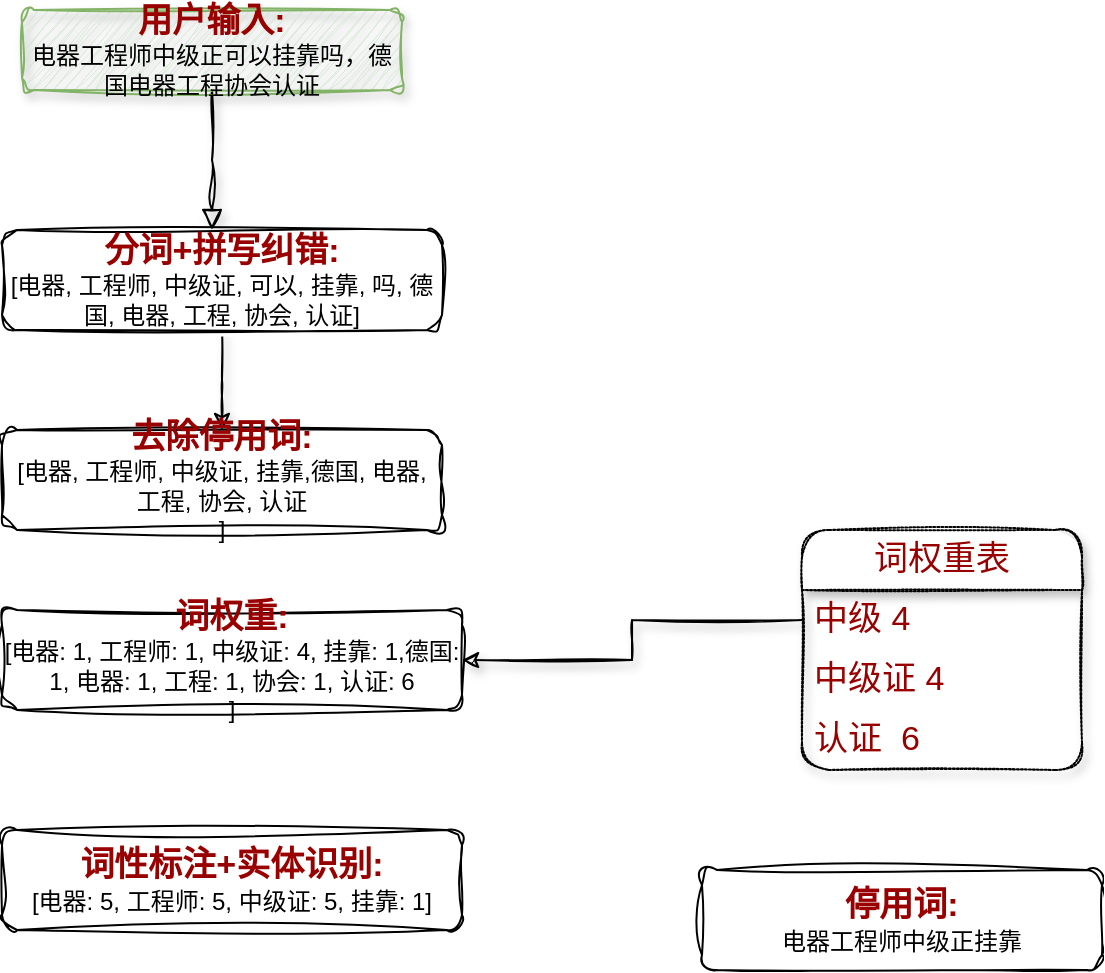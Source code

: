 <mxfile version="20.8.19" type="github">
  <diagram id="C5RBs43oDa-KdzZeNtuy" name="Page-1">
    <mxGraphModel dx="1434" dy="764" grid="1" gridSize="10" guides="1" tooltips="1" connect="1" arrows="1" fold="1" page="1" pageScale="1" pageWidth="827" pageHeight="1169" math="0" shadow="0">
      <root>
        <mxCell id="WIyWlLk6GJQsqaUBKTNV-0" />
        <mxCell id="WIyWlLk6GJQsqaUBKTNV-1" parent="WIyWlLk6GJQsqaUBKTNV-0" />
        <mxCell id="WIyWlLk6GJQsqaUBKTNV-2" value="" style="rounded=0;html=1;jettySize=auto;orthogonalLoop=1;fontSize=11;endArrow=block;endFill=0;endSize=8;strokeWidth=1;shadow=1;labelBackgroundColor=none;edgeStyle=elbowEdgeStyle;sketch=1;curveFitting=1;jiggle=2;" parent="WIyWlLk6GJQsqaUBKTNV-1" source="WIyWlLk6GJQsqaUBKTNV-3" target="WIyWlLk6GJQsqaUBKTNV-7" edge="1">
          <mxGeometry relative="1" as="geometry">
            <mxPoint x="255" y="170" as="targetPoint" />
          </mxGeometry>
        </mxCell>
        <mxCell id="WIyWlLk6GJQsqaUBKTNV-3" value="&lt;b style=&quot;font-size: 17px;&quot;&gt;&lt;font style=&quot;font-size: 17px;&quot; color=&quot;#990000&quot;&gt;用户输入:&lt;/font&gt;&lt;br&gt;&lt;/b&gt;电器工程师中级正可以挂靠吗，德国电器工程协会认证" style="rounded=1;whiteSpace=wrap;html=1;fontSize=12;glass=0;strokeWidth=1;shadow=1;sketch=1;curveFitting=1;jiggle=2;fillColor=#d5e8d4;strokeColor=#82b366;" parent="WIyWlLk6GJQsqaUBKTNV-1" vertex="1">
          <mxGeometry x="160" y="80" width="190" height="40" as="geometry" />
        </mxCell>
        <mxCell id="9ntHC3iBTA-ZRn23DrVT-5" style="edgeStyle=elbowEdgeStyle;rounded=0;sketch=1;orthogonalLoop=1;jettySize=auto;html=1;exitX=0.5;exitY=1;exitDx=0;exitDy=0;shadow=1;fontSize=17;fontColor=#990000;" edge="1" parent="WIyWlLk6GJQsqaUBKTNV-1" source="WIyWlLk6GJQsqaUBKTNV-7" target="9ntHC3iBTA-ZRn23DrVT-2">
          <mxGeometry relative="1" as="geometry" />
        </mxCell>
        <mxCell id="WIyWlLk6GJQsqaUBKTNV-7" value="&lt;b style=&quot;border-color: var(--border-color); font-size: 17px;&quot;&gt;&lt;font style=&quot;border-color: var(--border-color);&quot; color=&quot;#990000&quot;&gt;分词+拼写纠错:&lt;/font&gt;&lt;br style=&quot;border-color: var(--border-color);&quot;&gt;&lt;/b&gt;[电器, 工程师, 中级证, 可以, 挂靠, 吗, 德国, 电器, 工程, 协会, 认证]" style="rounded=1;whiteSpace=wrap;html=1;fontSize=12;glass=0;strokeWidth=1;shadow=0;sketch=1;curveFitting=1;jiggle=2;" parent="WIyWlLk6GJQsqaUBKTNV-1" vertex="1">
          <mxGeometry x="150" y="190" width="220" height="50" as="geometry" />
        </mxCell>
        <mxCell id="9ntHC3iBTA-ZRn23DrVT-2" value="&lt;b style=&quot;border-color: var(--border-color); font-size: 17px;&quot;&gt;&lt;font style=&quot;border-color: var(--border-color);&quot; color=&quot;#990000&quot;&gt;去除停用词:&lt;br&gt;&lt;/font&gt;&lt;/b&gt;[电器, 工程师, 中级证, 挂靠,德国, 电器, 工程, 协会, 认证&lt;br&gt;]" style="rounded=1;whiteSpace=wrap;html=1;fontSize=12;glass=0;strokeWidth=1;shadow=0;sketch=1;curveFitting=1;jiggle=2;" vertex="1" parent="WIyWlLk6GJQsqaUBKTNV-1">
          <mxGeometry x="150" y="290" width="220" height="50" as="geometry" />
        </mxCell>
        <mxCell id="9ntHC3iBTA-ZRn23DrVT-3" value="&lt;b style=&quot;border-color: var(--border-color); font-size: 17px;&quot;&gt;&lt;font style=&quot;border-color: var(--border-color);&quot; color=&quot;#990000&quot;&gt;停用词:&lt;/font&gt;&lt;br style=&quot;border-color: var(--border-color);&quot;&gt;&lt;/b&gt;电器工程师中级正挂靠" style="rounded=1;whiteSpace=wrap;html=1;fontSize=12;glass=0;strokeWidth=1;shadow=0;sketch=1;curveFitting=1;jiggle=2;" vertex="1" parent="WIyWlLk6GJQsqaUBKTNV-1">
          <mxGeometry x="500" y="510" width="200" height="50" as="geometry" />
        </mxCell>
        <mxCell id="9ntHC3iBTA-ZRn23DrVT-4" value="&lt;b style=&quot;border-color: var(--border-color); font-size: 17px;&quot;&gt;&lt;font style=&quot;border-color: var(--border-color);&quot; color=&quot;#990000&quot;&gt;词权重:&lt;/font&gt;&lt;br style=&quot;border-color: var(--border-color);&quot;&gt;&lt;/b&gt;[电器: 1, 工程师: 1, 中级证: 4, 挂靠: 1,德国: 1, 电器: 1, 工程: 1, 协会: 1, 认证: 6&lt;br&gt;]" style="rounded=1;whiteSpace=wrap;html=1;fontSize=12;glass=0;strokeWidth=1;shadow=0;sketch=1;curveFitting=1;jiggle=2;" vertex="1" parent="WIyWlLk6GJQsqaUBKTNV-1">
          <mxGeometry x="150" y="380" width="230" height="50" as="geometry" />
        </mxCell>
        <mxCell id="9ntHC3iBTA-ZRn23DrVT-6" value="&lt;b style=&quot;border-color: var(--border-color); font-size: 17px;&quot;&gt;&lt;font style=&quot;border-color: var(--border-color);&quot; color=&quot;#990000&quot;&gt;词性标注+实体识别:&lt;/font&gt;&lt;br style=&quot;border-color: var(--border-color);&quot;&gt;&lt;/b&gt;[电器: 5, 工程师: 5, 中级证: 5, 挂靠: 1]" style="rounded=1;whiteSpace=wrap;html=1;fontSize=12;glass=0;strokeWidth=1;shadow=0;sketch=1;curveFitting=1;jiggle=2;" vertex="1" parent="WIyWlLk6GJQsqaUBKTNV-1">
          <mxGeometry x="150" y="490" width="230" height="50" as="geometry" />
        </mxCell>
        <mxCell id="9ntHC3iBTA-ZRn23DrVT-7" value="词权重表" style="swimlane;fontStyle=0;childLayout=stackLayout;horizontal=1;startSize=30;horizontalStack=0;resizeParent=1;resizeParentMax=0;resizeLast=0;collapsible=1;marginBottom=0;whiteSpace=wrap;html=1;rounded=1;shadow=1;sketch=1;fontSize=17;fontColor=#990000;dashed=1;dashPattern=1 1;" vertex="1" parent="WIyWlLk6GJQsqaUBKTNV-1">
          <mxGeometry x="550" y="340" width="140" height="120" as="geometry" />
        </mxCell>
        <mxCell id="9ntHC3iBTA-ZRn23DrVT-9" value="中级 4" style="text;strokeColor=none;fillColor=none;align=left;verticalAlign=middle;spacingLeft=4;spacingRight=4;overflow=hidden;points=[[0,0.5],[1,0.5]];portConstraint=eastwest;rotatable=0;whiteSpace=wrap;html=1;fontSize=17;fontColor=#990000;" vertex="1" parent="9ntHC3iBTA-ZRn23DrVT-7">
          <mxGeometry y="30" width="140" height="30" as="geometry" />
        </mxCell>
        <mxCell id="9ntHC3iBTA-ZRn23DrVT-10" value="中级证 4" style="text;strokeColor=none;fillColor=none;align=left;verticalAlign=middle;spacingLeft=4;spacingRight=4;overflow=hidden;points=[[0,0.5],[1,0.5]];portConstraint=eastwest;rotatable=0;whiteSpace=wrap;html=1;fontSize=17;fontColor=#990000;" vertex="1" parent="9ntHC3iBTA-ZRn23DrVT-7">
          <mxGeometry y="60" width="140" height="30" as="geometry" />
        </mxCell>
        <mxCell id="9ntHC3iBTA-ZRn23DrVT-8" value="认证&amp;nbsp; 6" style="text;strokeColor=none;fillColor=none;align=left;verticalAlign=middle;spacingLeft=4;spacingRight=4;overflow=hidden;points=[[0,0.5],[1,0.5]];portConstraint=eastwest;rotatable=0;whiteSpace=wrap;html=1;fontSize=17;fontColor=#990000;" vertex="1" parent="9ntHC3iBTA-ZRn23DrVT-7">
          <mxGeometry y="90" width="140" height="30" as="geometry" />
        </mxCell>
        <mxCell id="9ntHC3iBTA-ZRn23DrVT-11" style="edgeStyle=elbowEdgeStyle;rounded=0;sketch=1;orthogonalLoop=1;jettySize=auto;html=1;entryX=1;entryY=0.5;entryDx=0;entryDy=0;shadow=1;fontSize=17;fontColor=#990000;" edge="1" parent="WIyWlLk6GJQsqaUBKTNV-1" source="9ntHC3iBTA-ZRn23DrVT-9" target="9ntHC3iBTA-ZRn23DrVT-4">
          <mxGeometry relative="1" as="geometry" />
        </mxCell>
      </root>
    </mxGraphModel>
  </diagram>
</mxfile>
